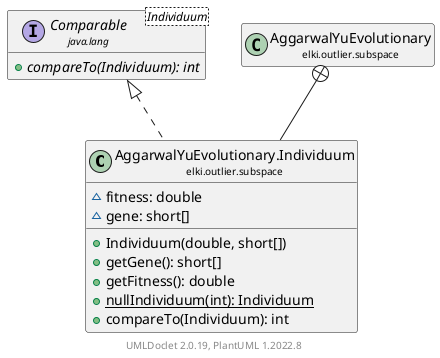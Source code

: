 @startuml
    remove .*\.(Instance|Par|Parameterizer|Factory)$
    set namespaceSeparator none
    hide empty fields
    hide empty methods

    class "<size:14>AggarwalYuEvolutionary.Individuum\n<size:10>elki.outlier.subspace" as elki.outlier.subspace.AggarwalYuEvolutionary.Individuum [[AggarwalYuEvolutionary.Individuum.html]] {
        ~fitness: double
        ~gene: short[]
        +Individuum(double, short[])
        +getGene(): short[]
        +getFitness(): double
        {static} +nullIndividuum(int): Individuum
        +compareTo(Individuum): int
    }

    interface "<size:14>Comparable\n<size:10>java.lang" as java.lang.Comparable<Individuum> {
        {abstract} +compareTo(Individuum): int
    }
    class "<size:14>AggarwalYuEvolutionary\n<size:10>elki.outlier.subspace" as elki.outlier.subspace.AggarwalYuEvolutionary [[AggarwalYuEvolutionary.html]]

    java.lang.Comparable <|.. elki.outlier.subspace.AggarwalYuEvolutionary.Individuum
    elki.outlier.subspace.AggarwalYuEvolutionary +-- elki.outlier.subspace.AggarwalYuEvolutionary.Individuum

    center footer UMLDoclet 2.0.19, PlantUML 1.2022.8
@enduml
